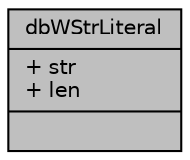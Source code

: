 digraph "dbWStrLiteral"
{
 // INTERACTIVE_SVG=YES
 // LATEX_PDF_SIZE
  edge [fontname="Helvetica",fontsize="10",labelfontname="Helvetica",labelfontsize="10"];
  node [fontname="Helvetica",fontsize="10",shape=record];
  Node1 [label="{dbWStrLiteral\n|+ str\l+ len\l|}",height=0.2,width=0.4,color="black", fillcolor="grey75", style="filled", fontcolor="black",tooltip=" "];
}
